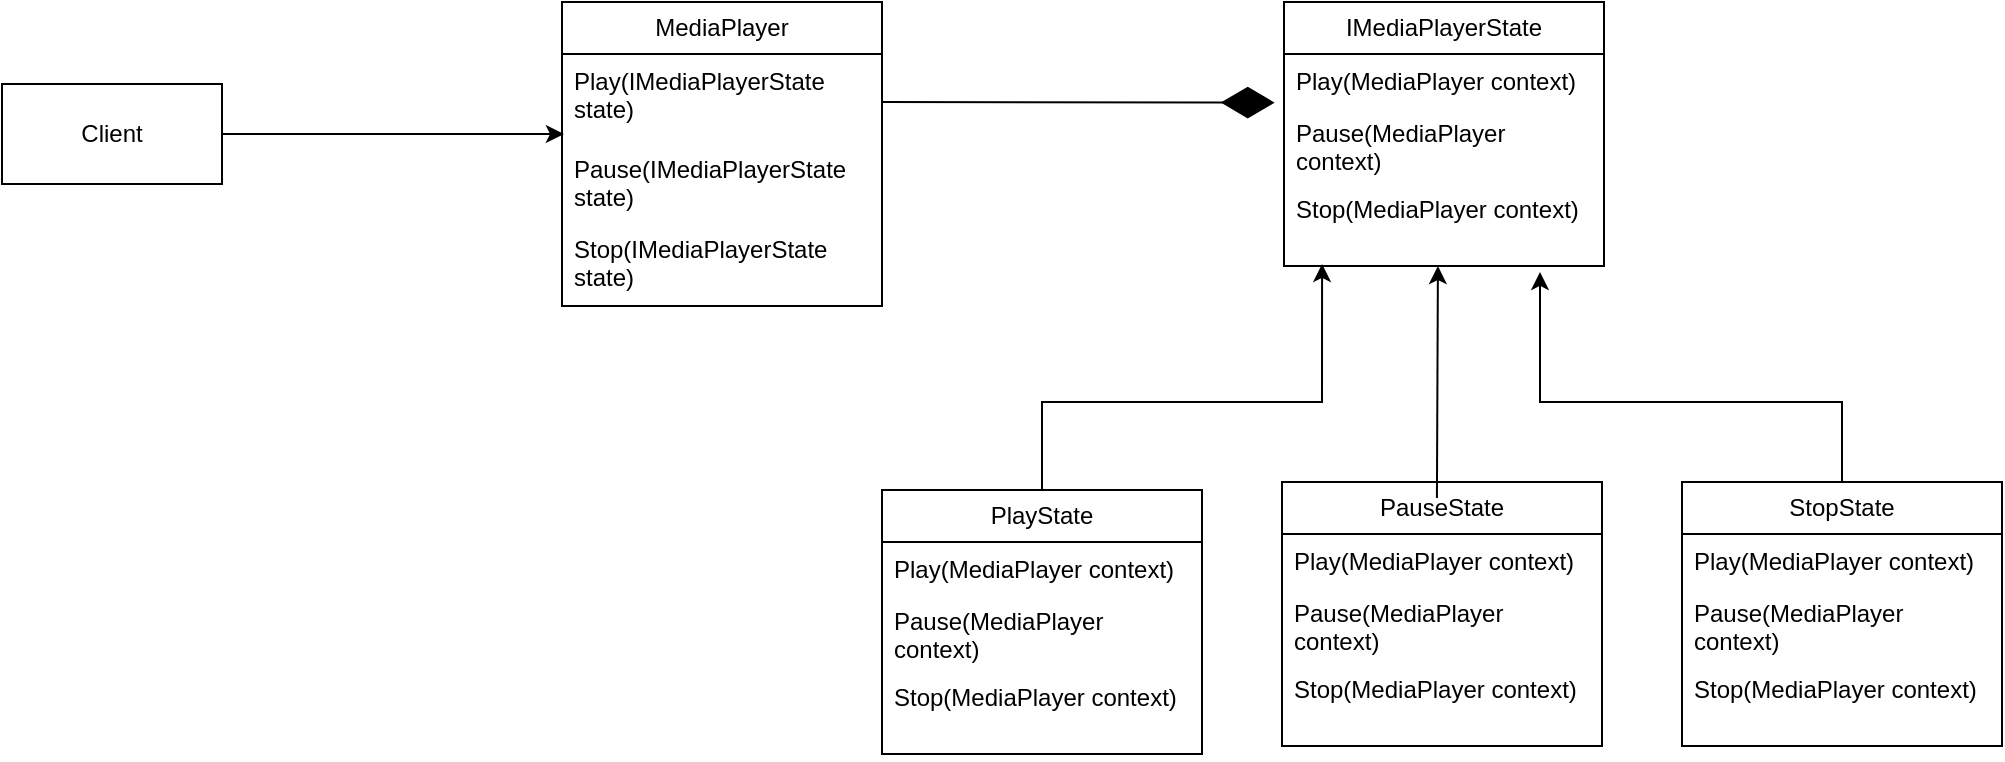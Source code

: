 <mxfile version="26.0.5">
  <diagram name="Page-1" id="phht8UT4dcrQib3cjRvl">
    <mxGraphModel dx="1634" dy="818" grid="1" gridSize="10" guides="1" tooltips="1" connect="1" arrows="1" fold="1" page="1" pageScale="1" pageWidth="850" pageHeight="1100" math="0" shadow="0">
      <root>
        <mxCell id="0" />
        <mxCell id="1" parent="0" />
        <mxCell id="vn73i3_dkWxSLn3ZyYKQ-1" value="IMediaPlayerState" style="swimlane;fontStyle=0;childLayout=stackLayout;horizontal=1;startSize=26;fillColor=none;horizontalStack=0;resizeParent=1;resizeParentMax=0;resizeLast=0;collapsible=1;marginBottom=0;whiteSpace=wrap;html=1;" vertex="1" parent="1">
          <mxGeometry x="281" y="240" width="160" height="132" as="geometry" />
        </mxCell>
        <mxCell id="vn73i3_dkWxSLn3ZyYKQ-2" value="Play(MediaPlayer context)" style="text;strokeColor=none;fillColor=none;align=left;verticalAlign=top;spacingLeft=4;spacingRight=4;overflow=hidden;rotatable=0;points=[[0,0.5],[1,0.5]];portConstraint=eastwest;whiteSpace=wrap;html=1;" vertex="1" parent="vn73i3_dkWxSLn3ZyYKQ-1">
          <mxGeometry y="26" width="160" height="26" as="geometry" />
        </mxCell>
        <mxCell id="vn73i3_dkWxSLn3ZyYKQ-3" value="Pause(MediaPlayer context)" style="text;strokeColor=none;fillColor=none;align=left;verticalAlign=top;spacingLeft=4;spacingRight=4;overflow=hidden;rotatable=0;points=[[0,0.5],[1,0.5]];portConstraint=eastwest;whiteSpace=wrap;html=1;" vertex="1" parent="vn73i3_dkWxSLn3ZyYKQ-1">
          <mxGeometry y="52" width="160" height="38" as="geometry" />
        </mxCell>
        <mxCell id="vn73i3_dkWxSLn3ZyYKQ-4" value="Stop(MediaPlayer context)" style="text;strokeColor=none;fillColor=none;align=left;verticalAlign=top;spacingLeft=4;spacingRight=4;overflow=hidden;rotatable=0;points=[[0,0.5],[1,0.5]];portConstraint=eastwest;whiteSpace=wrap;html=1;" vertex="1" parent="vn73i3_dkWxSLn3ZyYKQ-1">
          <mxGeometry y="90" width="160" height="42" as="geometry" />
        </mxCell>
        <mxCell id="vn73i3_dkWxSLn3ZyYKQ-5" value="PauseState" style="swimlane;fontStyle=0;childLayout=stackLayout;horizontal=1;startSize=26;fillColor=none;horizontalStack=0;resizeParent=1;resizeParentMax=0;resizeLast=0;collapsible=1;marginBottom=0;whiteSpace=wrap;html=1;" vertex="1" parent="1">
          <mxGeometry x="280" y="480" width="160" height="132" as="geometry" />
        </mxCell>
        <mxCell id="vn73i3_dkWxSLn3ZyYKQ-6" value="Play(MediaPlayer context)" style="text;strokeColor=none;fillColor=none;align=left;verticalAlign=top;spacingLeft=4;spacingRight=4;overflow=hidden;rotatable=0;points=[[0,0.5],[1,0.5]];portConstraint=eastwest;whiteSpace=wrap;html=1;" vertex="1" parent="vn73i3_dkWxSLn3ZyYKQ-5">
          <mxGeometry y="26" width="160" height="26" as="geometry" />
        </mxCell>
        <mxCell id="vn73i3_dkWxSLn3ZyYKQ-7" value="Pause(MediaPlayer context)" style="text;strokeColor=none;fillColor=none;align=left;verticalAlign=top;spacingLeft=4;spacingRight=4;overflow=hidden;rotatable=0;points=[[0,0.5],[1,0.5]];portConstraint=eastwest;whiteSpace=wrap;html=1;" vertex="1" parent="vn73i3_dkWxSLn3ZyYKQ-5">
          <mxGeometry y="52" width="160" height="38" as="geometry" />
        </mxCell>
        <mxCell id="vn73i3_dkWxSLn3ZyYKQ-8" value="Stop(MediaPlayer context)" style="text;strokeColor=none;fillColor=none;align=left;verticalAlign=top;spacingLeft=4;spacingRight=4;overflow=hidden;rotatable=0;points=[[0,0.5],[1,0.5]];portConstraint=eastwest;whiteSpace=wrap;html=1;" vertex="1" parent="vn73i3_dkWxSLn3ZyYKQ-5">
          <mxGeometry y="90" width="160" height="42" as="geometry" />
        </mxCell>
        <mxCell id="vn73i3_dkWxSLn3ZyYKQ-9" value="StopState" style="swimlane;fontStyle=0;childLayout=stackLayout;horizontal=1;startSize=26;fillColor=none;horizontalStack=0;resizeParent=1;resizeParentMax=0;resizeLast=0;collapsible=1;marginBottom=0;whiteSpace=wrap;html=1;" vertex="1" parent="1">
          <mxGeometry x="480" y="480" width="160" height="132" as="geometry" />
        </mxCell>
        <mxCell id="vn73i3_dkWxSLn3ZyYKQ-10" value="Play(MediaPlayer context)" style="text;strokeColor=none;fillColor=none;align=left;verticalAlign=top;spacingLeft=4;spacingRight=4;overflow=hidden;rotatable=0;points=[[0,0.5],[1,0.5]];portConstraint=eastwest;whiteSpace=wrap;html=1;" vertex="1" parent="vn73i3_dkWxSLn3ZyYKQ-9">
          <mxGeometry y="26" width="160" height="26" as="geometry" />
        </mxCell>
        <mxCell id="vn73i3_dkWxSLn3ZyYKQ-11" value="Pause(MediaPlayer context)" style="text;strokeColor=none;fillColor=none;align=left;verticalAlign=top;spacingLeft=4;spacingRight=4;overflow=hidden;rotatable=0;points=[[0,0.5],[1,0.5]];portConstraint=eastwest;whiteSpace=wrap;html=1;" vertex="1" parent="vn73i3_dkWxSLn3ZyYKQ-9">
          <mxGeometry y="52" width="160" height="38" as="geometry" />
        </mxCell>
        <mxCell id="vn73i3_dkWxSLn3ZyYKQ-12" value="Stop(MediaPlayer context)" style="text;strokeColor=none;fillColor=none;align=left;verticalAlign=top;spacingLeft=4;spacingRight=4;overflow=hidden;rotatable=0;points=[[0,0.5],[1,0.5]];portConstraint=eastwest;whiteSpace=wrap;html=1;" vertex="1" parent="vn73i3_dkWxSLn3ZyYKQ-9">
          <mxGeometry y="90" width="160" height="42" as="geometry" />
        </mxCell>
        <mxCell id="vn73i3_dkWxSLn3ZyYKQ-13" value="PlayState" style="swimlane;fontStyle=0;childLayout=stackLayout;horizontal=1;startSize=26;fillColor=none;horizontalStack=0;resizeParent=1;resizeParentMax=0;resizeLast=0;collapsible=1;marginBottom=0;whiteSpace=wrap;html=1;" vertex="1" parent="1">
          <mxGeometry x="80" y="484" width="160" height="132" as="geometry" />
        </mxCell>
        <mxCell id="vn73i3_dkWxSLn3ZyYKQ-14" value="Play(MediaPlayer context)" style="text;strokeColor=none;fillColor=none;align=left;verticalAlign=top;spacingLeft=4;spacingRight=4;overflow=hidden;rotatable=0;points=[[0,0.5],[1,0.5]];portConstraint=eastwest;whiteSpace=wrap;html=1;" vertex="1" parent="vn73i3_dkWxSLn3ZyYKQ-13">
          <mxGeometry y="26" width="160" height="26" as="geometry" />
        </mxCell>
        <mxCell id="vn73i3_dkWxSLn3ZyYKQ-15" value="Pause(MediaPlayer context)" style="text;strokeColor=none;fillColor=none;align=left;verticalAlign=top;spacingLeft=4;spacingRight=4;overflow=hidden;rotatable=0;points=[[0,0.5],[1,0.5]];portConstraint=eastwest;whiteSpace=wrap;html=1;" vertex="1" parent="vn73i3_dkWxSLn3ZyYKQ-13">
          <mxGeometry y="52" width="160" height="38" as="geometry" />
        </mxCell>
        <mxCell id="vn73i3_dkWxSLn3ZyYKQ-16" value="Stop(MediaPlayer context)" style="text;strokeColor=none;fillColor=none;align=left;verticalAlign=top;spacingLeft=4;spacingRight=4;overflow=hidden;rotatable=0;points=[[0,0.5],[1,0.5]];portConstraint=eastwest;whiteSpace=wrap;html=1;" vertex="1" parent="vn73i3_dkWxSLn3ZyYKQ-13">
          <mxGeometry y="90" width="160" height="42" as="geometry" />
        </mxCell>
        <mxCell id="vn73i3_dkWxSLn3ZyYKQ-17" style="edgeStyle=orthogonalEdgeStyle;rounded=0;orthogonalLoop=1;jettySize=auto;html=1;entryX=0.119;entryY=0.976;entryDx=0;entryDy=0;entryPerimeter=0;" edge="1" parent="1" source="vn73i3_dkWxSLn3ZyYKQ-13" target="vn73i3_dkWxSLn3ZyYKQ-4">
          <mxGeometry relative="1" as="geometry">
            <Array as="points">
              <mxPoint x="160" y="440" />
              <mxPoint x="300" y="440" />
            </Array>
          </mxGeometry>
        </mxCell>
        <mxCell id="vn73i3_dkWxSLn3ZyYKQ-19" style="edgeStyle=orthogonalEdgeStyle;rounded=0;orthogonalLoop=1;jettySize=auto;html=1;entryX=0.481;entryY=1;entryDx=0;entryDy=0;entryPerimeter=0;" edge="1" parent="1" target="vn73i3_dkWxSLn3ZyYKQ-4">
          <mxGeometry relative="1" as="geometry">
            <mxPoint x="357.46" y="488" as="sourcePoint" />
            <mxPoint x="364.54" y="380" as="targetPoint" />
            <Array as="points" />
          </mxGeometry>
        </mxCell>
        <mxCell id="vn73i3_dkWxSLn3ZyYKQ-20" style="edgeStyle=orthogonalEdgeStyle;rounded=0;orthogonalLoop=1;jettySize=auto;html=1;entryX=0.8;entryY=1.071;entryDx=0;entryDy=0;entryPerimeter=0;" edge="1" parent="1" source="vn73i3_dkWxSLn3ZyYKQ-9" target="vn73i3_dkWxSLn3ZyYKQ-4">
          <mxGeometry relative="1" as="geometry">
            <Array as="points">
              <mxPoint x="560" y="440" />
              <mxPoint x="409" y="440" />
            </Array>
          </mxGeometry>
        </mxCell>
        <mxCell id="vn73i3_dkWxSLn3ZyYKQ-21" value="MediaPlayer" style="swimlane;fontStyle=0;childLayout=stackLayout;horizontal=1;startSize=26;fillColor=none;horizontalStack=0;resizeParent=1;resizeParentMax=0;resizeLast=0;collapsible=1;marginBottom=0;whiteSpace=wrap;html=1;" vertex="1" parent="1">
          <mxGeometry x="-80" y="240" width="160" height="152" as="geometry" />
        </mxCell>
        <mxCell id="vn73i3_dkWxSLn3ZyYKQ-22" value="Play(IMediaPlayerState state)" style="text;strokeColor=none;fillColor=none;align=left;verticalAlign=top;spacingLeft=4;spacingRight=4;overflow=hidden;rotatable=0;points=[[0,0.5],[1,0.5]];portConstraint=eastwest;whiteSpace=wrap;html=1;" vertex="1" parent="vn73i3_dkWxSLn3ZyYKQ-21">
          <mxGeometry y="26" width="160" height="44" as="geometry" />
        </mxCell>
        <mxCell id="vn73i3_dkWxSLn3ZyYKQ-23" value="Pause(IMediaPlayerState state)" style="text;strokeColor=none;fillColor=none;align=left;verticalAlign=top;spacingLeft=4;spacingRight=4;overflow=hidden;rotatable=0;points=[[0,0.5],[1,0.5]];portConstraint=eastwest;whiteSpace=wrap;html=1;" vertex="1" parent="vn73i3_dkWxSLn3ZyYKQ-21">
          <mxGeometry y="70" width="160" height="40" as="geometry" />
        </mxCell>
        <mxCell id="vn73i3_dkWxSLn3ZyYKQ-24" value="Stop(IMediaPlayerState state)" style="text;strokeColor=none;fillColor=none;align=left;verticalAlign=top;spacingLeft=4;spacingRight=4;overflow=hidden;rotatable=0;points=[[0,0.5],[1,0.5]];portConstraint=eastwest;whiteSpace=wrap;html=1;" vertex="1" parent="vn73i3_dkWxSLn3ZyYKQ-21">
          <mxGeometry y="110" width="160" height="42" as="geometry" />
        </mxCell>
        <mxCell id="vn73i3_dkWxSLn3ZyYKQ-26" value="Client" style="html=1;whiteSpace=wrap;" vertex="1" parent="1">
          <mxGeometry x="-360" y="281" width="110" height="50" as="geometry" />
        </mxCell>
        <mxCell id="vn73i3_dkWxSLn3ZyYKQ-27" style="edgeStyle=orthogonalEdgeStyle;rounded=0;orthogonalLoop=1;jettySize=auto;html=1;entryX=0.006;entryY=0.909;entryDx=0;entryDy=0;entryPerimeter=0;" edge="1" parent="1" source="vn73i3_dkWxSLn3ZyYKQ-26" target="vn73i3_dkWxSLn3ZyYKQ-22">
          <mxGeometry relative="1" as="geometry" />
        </mxCell>
        <mxCell id="vn73i3_dkWxSLn3ZyYKQ-25" value="" style="endArrow=diamondThin;endFill=1;endSize=24;html=1;rounded=0;entryX=-0.029;entryY=0.936;entryDx=0;entryDy=0;entryPerimeter=0;" edge="1" parent="1" target="vn73i3_dkWxSLn3ZyYKQ-2">
          <mxGeometry width="160" relative="1" as="geometry">
            <mxPoint x="80" y="290" as="sourcePoint" />
            <mxPoint x="210.0" y="290.002" as="targetPoint" />
          </mxGeometry>
        </mxCell>
      </root>
    </mxGraphModel>
  </diagram>
</mxfile>
